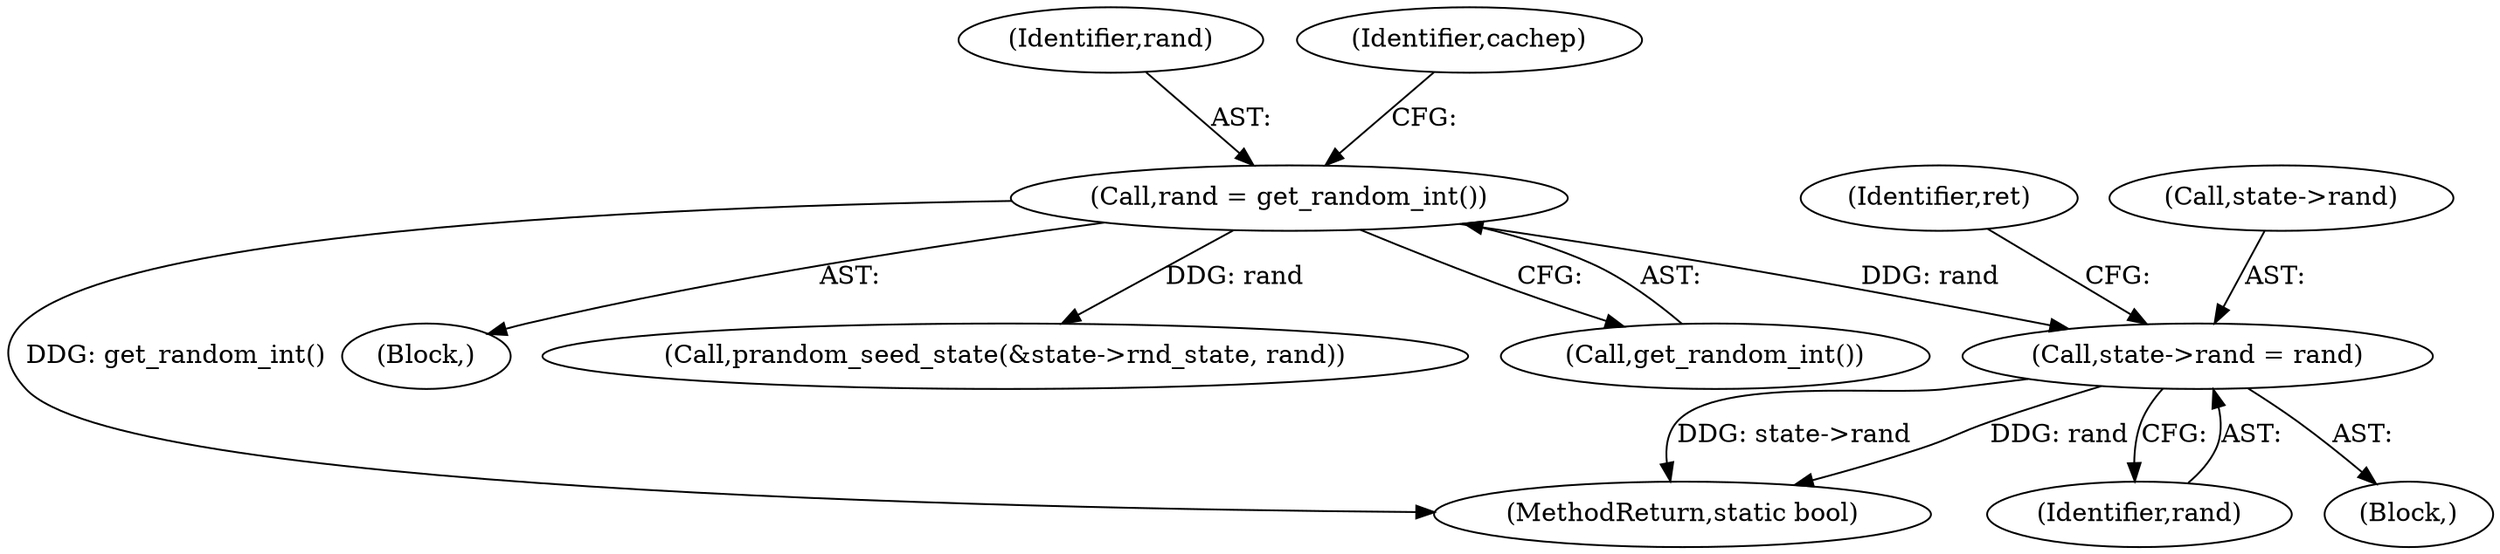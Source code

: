 digraph "1_linux_c4e490cf148e85ead0d1b1c2caaba833f1d5b29f@del" {
"1000146" [label="(Call,state->rand = rand)"];
"1000109" [label="(Call,rand = get_random_int())"];
"1000111" [label="(Call,get_random_int())"];
"1000156" [label="(MethodReturn,static bool)"];
"1000106" [label="(Block,)"];
"1000110" [label="(Identifier,rand)"];
"1000109" [label="(Call,rand = get_random_int())"];
"1000115" [label="(Identifier,cachep)"];
"1000150" [label="(Identifier,rand)"];
"1000146" [label="(Call,state->rand = rand)"];
"1000128" [label="(Block,)"];
"1000152" [label="(Identifier,ret)"];
"1000118" [label="(Call,prandom_seed_state(&state->rnd_state, rand))"];
"1000147" [label="(Call,state->rand)"];
"1000146" -> "1000128"  [label="AST: "];
"1000146" -> "1000150"  [label="CFG: "];
"1000147" -> "1000146"  [label="AST: "];
"1000150" -> "1000146"  [label="AST: "];
"1000152" -> "1000146"  [label="CFG: "];
"1000146" -> "1000156"  [label="DDG: rand"];
"1000146" -> "1000156"  [label="DDG: state->rand"];
"1000109" -> "1000146"  [label="DDG: rand"];
"1000109" -> "1000106"  [label="AST: "];
"1000109" -> "1000111"  [label="CFG: "];
"1000110" -> "1000109"  [label="AST: "];
"1000111" -> "1000109"  [label="AST: "];
"1000115" -> "1000109"  [label="CFG: "];
"1000109" -> "1000156"  [label="DDG: get_random_int()"];
"1000109" -> "1000118"  [label="DDG: rand"];
}
